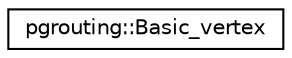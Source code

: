 digraph "Graphical Class Hierarchy"
{
  edge [fontname="Helvetica",fontsize="10",labelfontname="Helvetica",labelfontsize="10"];
  node [fontname="Helvetica",fontsize="10",shape=record];
  rankdir="LR";
  Node0 [label="pgrouting::Basic_vertex",height=0.2,width=0.4,color="black", fillcolor="white", style="filled",URL="$classpgrouting_1_1Basic__vertex.html"];
}
